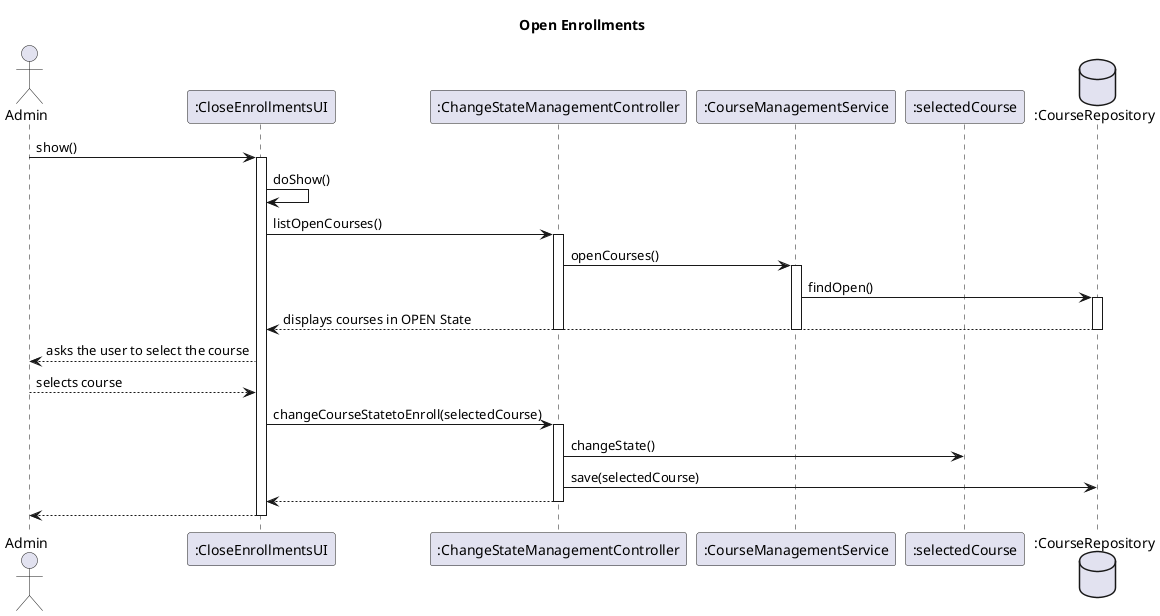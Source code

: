 @startuml

title Open Enrollments

actor Admin as usr
participant ":CloseEnrollmentsUI" as ui
participant ":ChangeStateManagementController" as ctr
participant ":CourseManagementService" as svc
participant ":selectedCourse" as crs
database ":CourseRepository" as cr

usr -> ui : show()
activate ui
ui-> ui : doShow()
ui -> ctr : listOpenCourses()
activate ctr
ctr -> svc : openCourses()
activate svc
svc -> cr : findOpen()
activate cr
cr --> ui : displays courses in OPEN State
deactivate cr
deactivate svc
deactivate ctr
ui --> usr : asks the user to select the course
usr --> ui : selects course
ui -> ctr : changeCourseStatetoEnroll(selectedCourse)
activate ctr
ctr -> crs : changeState()
ctr -> cr : save(selectedCourse)
ctr --> ui
deactivate ctr

ui --> usr
deactivate ui

@enduml